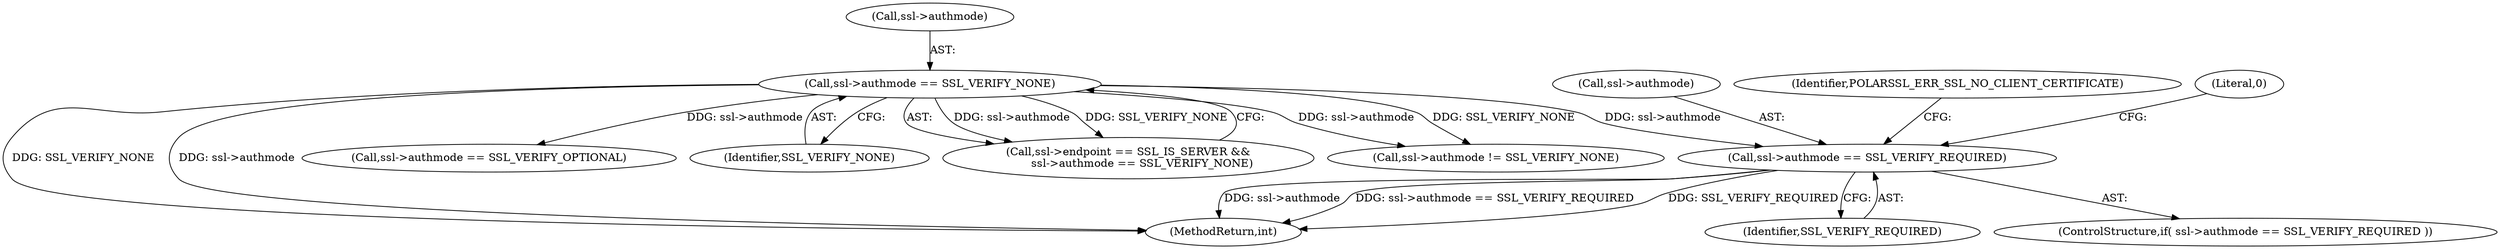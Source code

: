 digraph "0_polarssl_1922a4e6aade7b1d685af19d4d9339ddb5c02859@pointer" {
"1000271" [label="(Call,ssl->authmode == SSL_VERIFY_REQUIRED)"];
"1000118" [label="(Call,ssl->authmode == SSL_VERIFY_NONE)"];
"1000270" [label="(ControlStructure,if( ssl->authmode == SSL_VERIFY_REQUIRED ))"];
"1000487" [label="(Call,ssl->authmode != SSL_VERIFY_NONE)"];
"1000272" [label="(Call,ssl->authmode)"];
"1000277" [label="(Identifier,POLARSSL_ERR_SSL_NO_CLIENT_CERTIFICATE)"];
"1000122" [label="(Identifier,SSL_VERIFY_NONE)"];
"1000271" [label="(Call,ssl->authmode == SSL_VERIFY_REQUIRED)"];
"1000119" [label="(Call,ssl->authmode)"];
"1000554" [label="(MethodReturn,int)"];
"1000207" [label="(Call,ssl->authmode == SSL_VERIFY_OPTIONAL)"];
"1000275" [label="(Identifier,SSL_VERIFY_REQUIRED)"];
"1000118" [label="(Call,ssl->authmode == SSL_VERIFY_NONE)"];
"1000280" [label="(Literal,0)"];
"1000112" [label="(Call,ssl->endpoint == SSL_IS_SERVER &&\n        ssl->authmode == SSL_VERIFY_NONE)"];
"1000271" -> "1000270"  [label="AST: "];
"1000271" -> "1000275"  [label="CFG: "];
"1000272" -> "1000271"  [label="AST: "];
"1000275" -> "1000271"  [label="AST: "];
"1000277" -> "1000271"  [label="CFG: "];
"1000280" -> "1000271"  [label="CFG: "];
"1000271" -> "1000554"  [label="DDG: SSL_VERIFY_REQUIRED"];
"1000271" -> "1000554"  [label="DDG: ssl->authmode"];
"1000271" -> "1000554"  [label="DDG: ssl->authmode == SSL_VERIFY_REQUIRED"];
"1000118" -> "1000271"  [label="DDG: ssl->authmode"];
"1000118" -> "1000112"  [label="AST: "];
"1000118" -> "1000122"  [label="CFG: "];
"1000119" -> "1000118"  [label="AST: "];
"1000122" -> "1000118"  [label="AST: "];
"1000112" -> "1000118"  [label="CFG: "];
"1000118" -> "1000554"  [label="DDG: SSL_VERIFY_NONE"];
"1000118" -> "1000554"  [label="DDG: ssl->authmode"];
"1000118" -> "1000112"  [label="DDG: ssl->authmode"];
"1000118" -> "1000112"  [label="DDG: SSL_VERIFY_NONE"];
"1000118" -> "1000207"  [label="DDG: ssl->authmode"];
"1000118" -> "1000487"  [label="DDG: ssl->authmode"];
"1000118" -> "1000487"  [label="DDG: SSL_VERIFY_NONE"];
}
